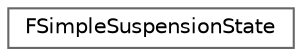 digraph "Graphical Class Hierarchy"
{
 // INTERACTIVE_SVG=YES
 // LATEX_PDF_SIZE
  bgcolor="transparent";
  edge [fontname=Helvetica,fontsize=10,labelfontname=Helvetica,labelfontsize=10];
  node [fontname=Helvetica,fontsize=10,shape=box,height=0.2,width=0.4];
  rankdir="LR";
  Node0 [id="Node000000",label="FSimpleSuspensionState",height=0.2,width=0.4,color="grey40", fillcolor="white", style="filled",URL="$d4/da0/structFSimpleSuspensionState.html",tooltip=" "];
}
